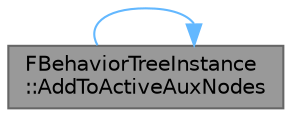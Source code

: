digraph "FBehaviorTreeInstance::AddToActiveAuxNodes"
{
 // INTERACTIVE_SVG=YES
 // LATEX_PDF_SIZE
  bgcolor="transparent";
  edge [fontname=Helvetica,fontsize=10,labelfontname=Helvetica,labelfontsize=10];
  node [fontname=Helvetica,fontsize=10,shape=box,height=0.2,width=0.4];
  rankdir="LR";
  Node1 [id="Node000001",label="FBehaviorTreeInstance\l::AddToActiveAuxNodes",height=0.2,width=0.4,color="gray40", fillcolor="grey60", style="filled", fontcolor="black",tooltip="add specified node to the active nodes list"];
  Node1 -> Node1 [id="edge1_Node000001_Node000001",color="steelblue1",style="solid",tooltip=" "];
}
